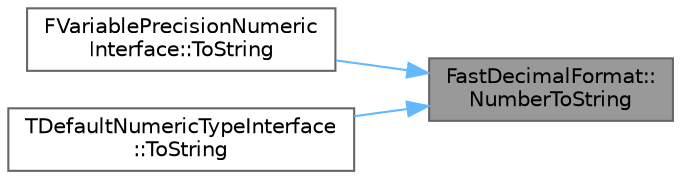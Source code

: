 digraph "FastDecimalFormat::NumberToString"
{
 // INTERACTIVE_SVG=YES
 // LATEX_PDF_SIZE
  bgcolor="transparent";
  edge [fontname=Helvetica,fontsize=10,labelfontname=Helvetica,labelfontsize=10];
  node [fontname=Helvetica,fontsize=10,shape=box,height=0.2,width=0.4];
  rankdir="RL";
  Node1 [id="Node000001",label="FastDecimalFormat::\lNumberToString",height=0.2,width=0.4,color="gray40", fillcolor="grey60", style="filled", fontcolor="black",tooltip=" "];
  Node1 -> Node2 [id="edge1_Node000001_Node000002",dir="back",color="steelblue1",style="solid",tooltip=" "];
  Node2 [id="Node000002",label="FVariablePrecisionNumeric\lInterface::ToString",height=0.2,width=0.4,color="grey40", fillcolor="white", style="filled",URL="$de/dea/structFVariablePrecisionNumericInterface.html#ad5b9e0824c188874b25f0a68bed88327",tooltip="Convert the type to/from a string."];
  Node1 -> Node3 [id="edge2_Node000001_Node000003",dir="back",color="steelblue1",style="solid",tooltip=" "];
  Node3 [id="Node000003",label="TDefaultNumericTypeInterface\l::ToString",height=0.2,width=0.4,color="grey40", fillcolor="white", style="filled",URL="$d3/df1/structTDefaultNumericTypeInterface.html#a1365a49e23b90ea444369f979326824a",tooltip="Convert the type to/from a string."];
}
